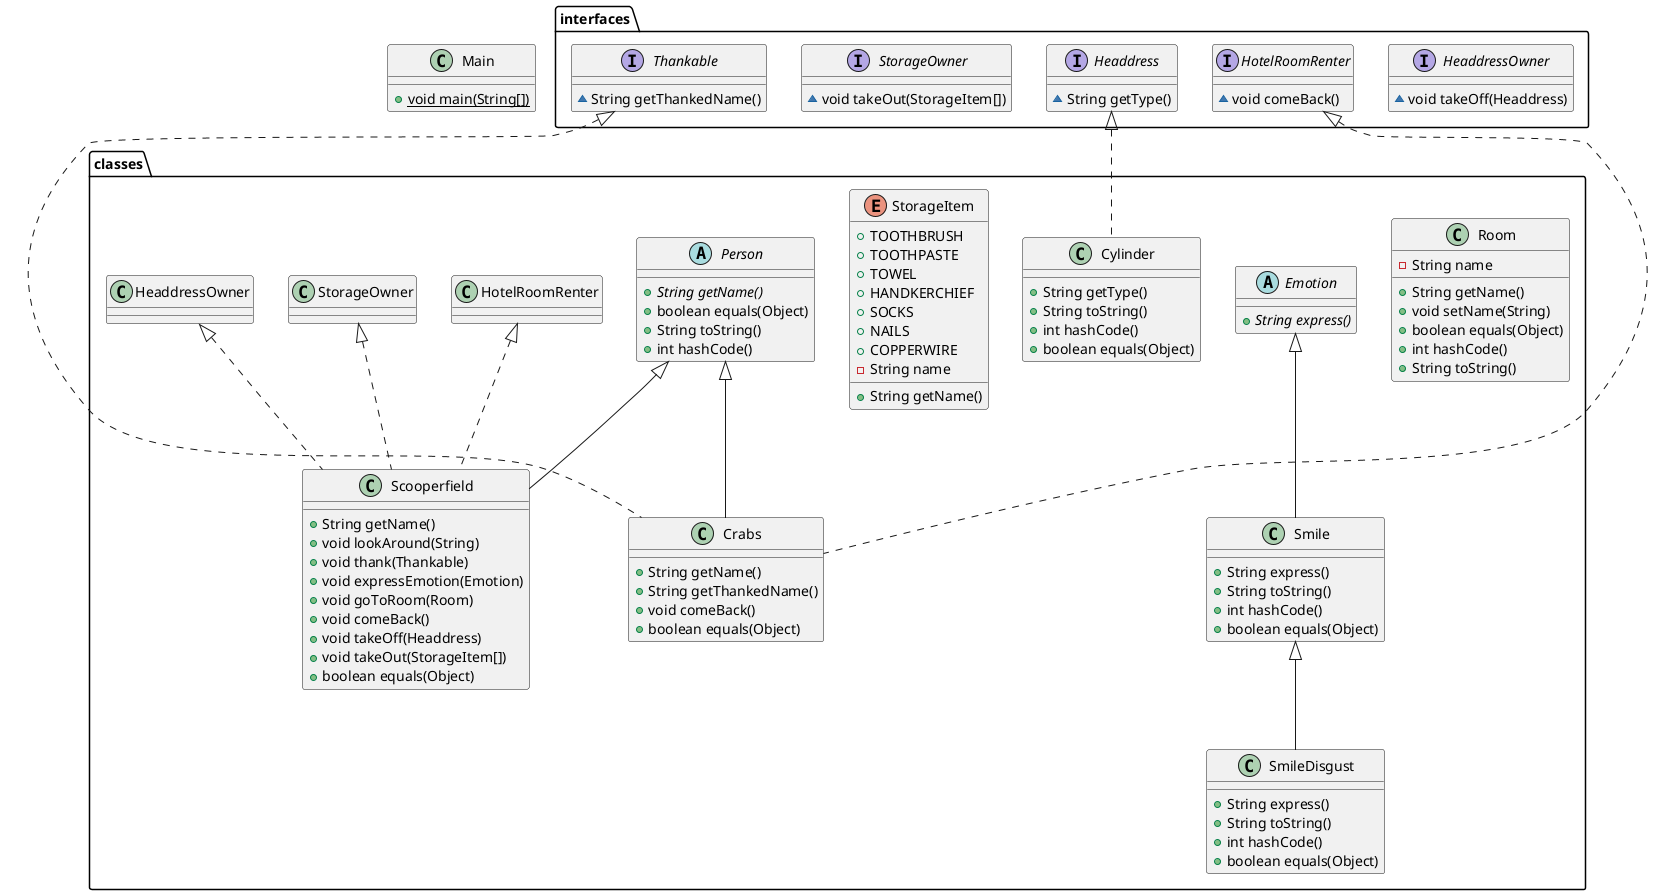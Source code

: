 @startuml
class classes.Room {
- String name
+ String getName()
+ void setName(String)
+ boolean equals(Object)
+ int hashCode()
+ String toString()
}


class classes.Crabs {
+ String getName()
+ String getThankedName()
+ void comeBack()
+ boolean equals(Object)
}

abstract class classes.Emotion {
+ {abstract}String express()
}

class classes.Cylinder {
+ String getType()
+ String toString()
+ int hashCode()
+ boolean equals(Object)
}

class classes.Scooperfield {
+ String getName()
+ void lookAround(String)
+ void thank(Thankable)
+ void expressEmotion(Emotion)
+ void goToRoom(Room)
+ void comeBack()
+ void takeOff(Headdress)
+ void takeOut(StorageItem[])
+ boolean equals(Object)
}

class Main {
+ {static} void main(String[])
}

interface interfaces.HeaddressOwner {
~ void takeOff(Headdress)
}

interface interfaces.Thankable {
~ String getThankedName()
}

enum classes.StorageItem {
+  TOOTHBRUSH
+  TOOTHPASTE
+  TOWEL
+  HANDKERCHIEF
+  SOCKS
+  NAILS
+  COPPERWIRE
- String name
+ String getName()
}


abstract class classes.Person {
+ {abstract}String getName()
+ boolean equals(Object)
+ String toString()
+ int hashCode()
}

class classes.Smile {
+ String express()
+ String toString()
+ int hashCode()
+ boolean equals(Object)
}

interface interfaces.Headdress {
~ String getType()
}

class classes.SmileDisgust {
+ String express()
+ String toString()
+ int hashCode()
+ boolean equals(Object)
}

interface interfaces.StorageOwner {
~ void takeOut(StorageItem[])
}

interface interfaces.HotelRoomRenter {
~ void comeBack()
}



interfaces.Thankable <|.. classes.Crabs
interfaces.HotelRoomRenter <|.. classes.Crabs
classes.Person <|-- classes.Crabs
interfaces.Headdress <|.. classes.Cylinder
classes.HotelRoomRenter <|.. classes.Scooperfield
classes.StorageOwner <|.. classes.Scooperfield
classes.HeaddressOwner <|.. classes.Scooperfield
classes.Person <|-- classes.Scooperfield
classes.Emotion <|-- classes.Smile
classes.Smile <|-- classes.SmileDisgust
@enduml